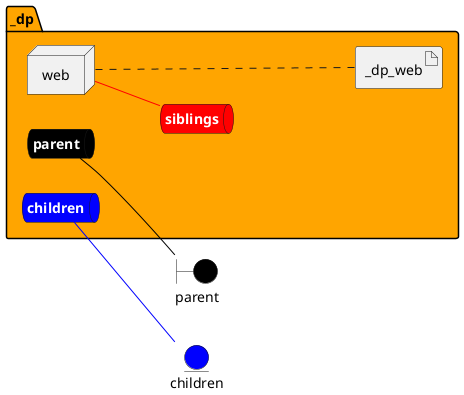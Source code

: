 @startuml

left to right direction


boundary parent #black


entity children #blue




package "_dp" #orange {
    queue parentnet #black [
            <b><color:white>parent</color></b>
    ]
    
    parentnet -[#black]- parent
    
    queue childrennet #blue [
            <b><color:white>children</color></b>
    ]
    
    childrennet -[#blue]- children
    
    queue siblingsnet #red [
            <b><color:white>siblings</color></b>
    ]
    

node "web" as webService


        artifact "_dp_web" as _dp_webimage
    
}

webService -[#red]- siblingsnet
webService .... _dp_webimage


@enduml
